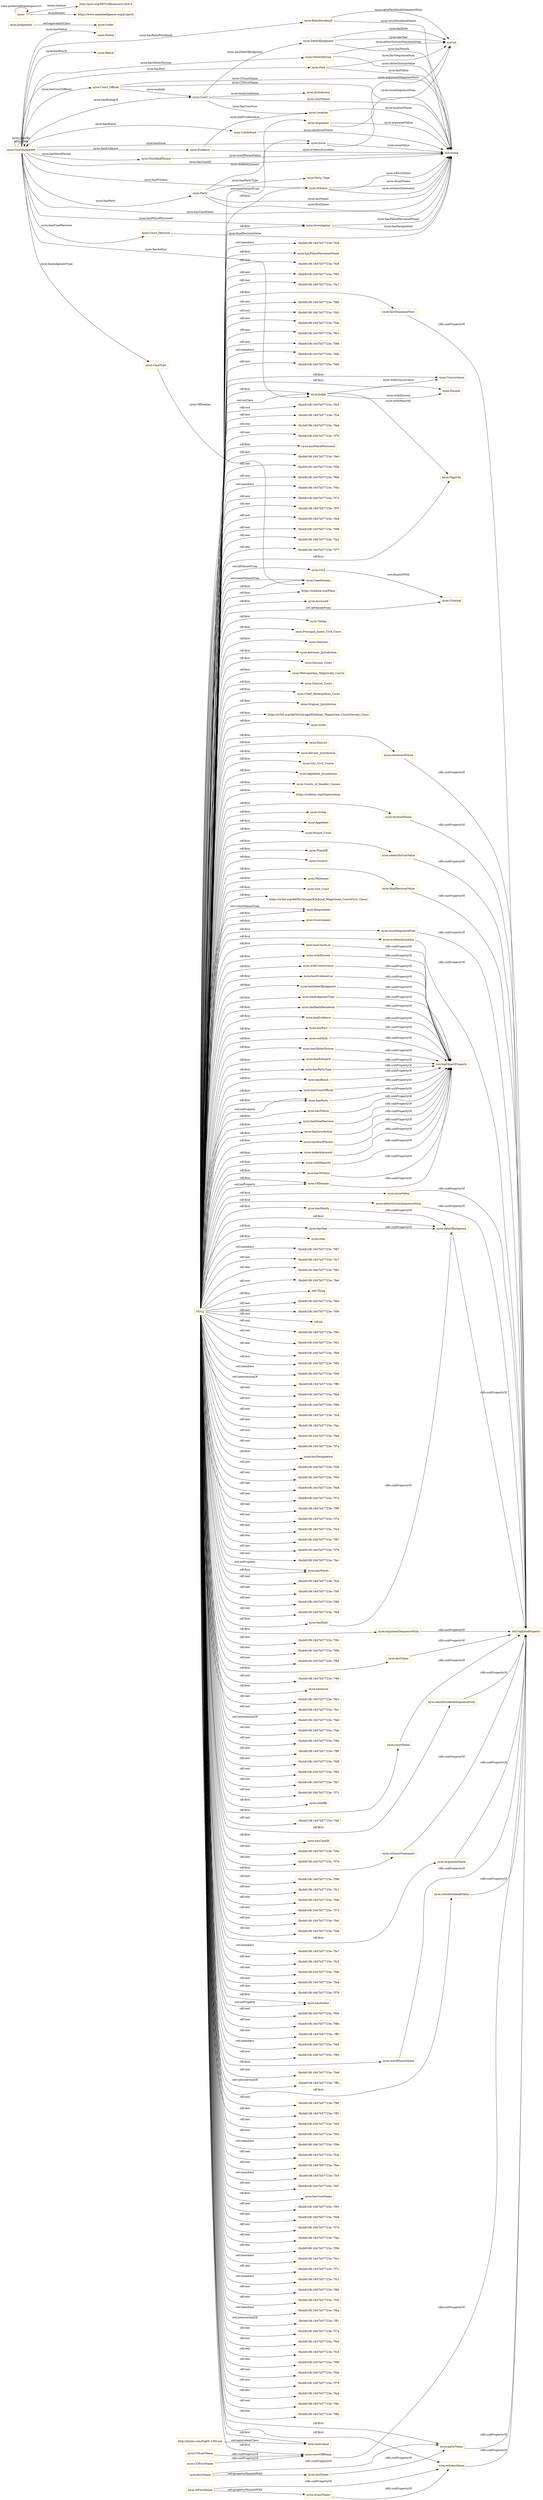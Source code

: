 digraph ar2dtool_diagram { 
rankdir=LR;
size="1501"
node [shape = rectangle, color="orange"]; "nyon:Statue" "nyon:CourtJudgment" "nyon:Order" "nyon:Issue" "nyon:Bench" "nyon:Investigator" "nyon:Party" "nyon:Fact" "nyon:Court_Decision" "nyon:Evidence" "https://schema.org/Place" "nyon:Accussed" "nyon:Civil" "nyon:Taluka" "nyon:Principal_Junior_Civil_Court" "nyon:Solicitor" "nyon:Advisory_Jurisdiction" "nyon:DateOfJudgment" "nyon:Session_Court" "nyon:Metropolitan_Magistrate_Courts" "nyon:District_Court" "nyon:Chief_Meterpolitan_Court" "nyon:Original_Jurisdiction" "nyon:RatioDecidendi" "nyon:Court_Official" "nyon:ObiterDictum" "http://xmlns.com/foaf/0.1/Person" "nyon:Court" "https://w3id.org/def/NyOnLegal#Judicial_Magistrate_Court(Second_Class)" "nyon:State" "nyon:Concurrence" "nyon:Witness" "nyon:Location" "nyon:District" "nyon:Review_Jurisdiction" "nyon:City_Civil_Courts" "nyon:Appellant_Jurisdiction" "nyon:Individual" "nyon:Judge" "nyon:Courts_of_Smaller_Causes" "nyon:Judgement" "nyon:Jurisdiction" "https://schema.org/Organization" "nyon:Criminal" "nyon:Group" "nyon:Appellant" "nyon:Munsif_Court" "nyon:CaseType" "nyon:CatchWord" "nyon:Dissent" "nyon:Party_Type" "nyon:Plaintiff" "nyon:Country" "nyon:Majority" "nyon:Argument" "nyon:Petitioner" "nyon:CaseDomain" "nyon:Sub_Court" "https://w3id.org/def/NyOnLegal#Judicial_Magistrate_Court(First_Class)" "nyon:WordAndPhrase" "nyon:Respondent" "nyon:Government" ; /*classes style*/
	"nyon:hasCourtOfficial" -> "owl:topObjectProperty" [ label = "rdfs:subPropertyOf" ];
	"nyon:catchwordValue" -> "owl:topDataProperty" [ label = "rdfs:subPropertyOf" ];
	"nyon:COFirstName" -> "nyon:courtOffName" [ label = "rdfs:subPropertyOf" ];
	"nyon:locationName" -> "owl:topDataProperty" [ label = "rdfs:subPropertyOf" ];
	"nyon:hasFinalDecision" -> "owl:topObjectProperty" [ label = "rdfs:subPropertyOf" ];
	"nyon:hasJurisdiction" -> "owl:topObjectProperty" [ label = "rdfs:subPropertyOf" ];
	"nyon:obiterDictumValue" -> "owl:topDataProperty" [ label = "rdfs:subPropertyOf" ];
	"nyon:" -> "http://purl.org/NET/rdflicense/cc-by4.0" [ label = "terms:license" ];
	"nyon:" -> "https://www.semintelligence.org/projects" [ label = "dc:publisher" ];
	"nyon:" -> "nyon:" [ label = "vann:preferredNamespaceUri" ];
	"nyon:makeArgument" -> "owl:topObjectProperty" [ label = "rdfs:subPropertyOf" ];
	"nyon:finalDecisionValue" -> "owl:topDataProperty" [ label = "rdfs:subPropertyOf" ];
	"nyon:hasWitness" -> "owl:topObjectProperty" [ label = "rdfs:subPropertyOf" ];
	"nyon:issueSequenceNum" -> "owl:topDataProperty" [ label = "rdfs:subPropertyOf" ];
	"nyon:partyName" -> "owl:topDataProperty" [ label = "rdfs:subPropertyOf" ];
	"nyon:withDissent" -> "owl:topObjectProperty" [ label = "rdfs:subPropertyOf" ];
	"nyon:withConcurrence" -> "owl:topObjectProperty" [ label = "rdfs:subPropertyOf" ];
	"nyon:evidenceLocation" -> "owl:topDataProperty" [ label = "rdfs:subPropertyOf" ];
	"nyon:hasJudgmentType" -> "owl:topObjectProperty" [ label = "rdfs:subPropertyOf" ];
	"nyon:hasRatioDecidendi" -> "owl:topObjectProperty" [ label = "rdfs:subPropertyOf" ];
	"nyon:hasEvidence" -> "owl:topObjectProperty" [ label = "rdfs:subPropertyOf" ];
	"nyon:hasFact" -> "owl:topObjectProperty" [ label = "rdfs:subPropertyOf" ];
	"nyon:witnessName" -> "owl:topDataProperty" [ label = "rdfs:subPropertyOf" ];
	"nyon:lastName" -> "nyon:partyName" [ label = "rdfs:subPropertyOf" ];
	"nyon:issueValue" -> "owl:topDataProperty" [ label = "rdfs:subPropertyOf" ];
	"nyon:obiterDictumSequenceNum" -> "owl:topDataProperty" [ label = "rdfs:subPropertyOf" ];
	"nyon:worksIn" -> "owl:topObjectProperty" [ label = "rdfs:subPropertyOf" ];
	"nyon:hasObiterDictum" -> "owl:topObjectProperty" [ label = "rdfs:subPropertyOf" ];
	"nyon:wLastName" -> "nyon:witnessName" [ label = "rdfs:subPropertyOf" ];
	"nyon:hasRulingOf" -> "owl:topObjectProperty" [ label = "rdfs:subPropertyOf" ];
	"nyon:hasPartyType" -> "owl:topObjectProperty" [ label = "rdfs:subPropertyOf" ];
	"nyon:hasDate" -> "nyon:dateOfJudgment" [ label = "rdfs:subPropertyOf" ];
	"nyon:argumentSequenceNum" -> "owl:topDataProperty" [ label = "rdfs:subPropertyOf" ];
	"nyon:hasBench" -> "owl:topObjectProperty" [ label = "rdfs:subPropertyOf" ];
	"nyon:factValue" -> "owl:topDataProperty" [ label = "rdfs:subPropertyOf" ];
	"nyon:courtName" -> "owl:topDataProperty" [ label = "rdfs:subPropertyOf" ];
	"NULL" -> "nyon:hasFinalDecision" [ label = "rdf:first" ];
	"NULL" -> "nyon:cites" [ label = "rdf:first" ];
	"NULL" -> "-5bcb8108:1847b57723e:-7f87" [ label = "owl:members" ];
	"NULL" -> "nyon:Government" [ label = "rdf:first" ];
	"NULL" -> "nyon:witnessName" [ label = "rdf:first" ];
	"NULL" -> "nyon:District" [ label = "rdf:first" ];
	"NULL" -> "-5bcb8108:1847b57723e:-7fc7" [ label = "rdf:rest" ];
	"NULL" -> "-5bcb8108:1847b57723e:-7f81" [ label = "rdf:rest" ];
	"NULL" -> "-5bcb8108:1847b57723e:-7fa6" [ label = "rdf:rest" ];
	"NULL" -> "owl:Thing" [ label = "rdf:first" ];
	"NULL" -> "-5bcb8108:1847b57723e:-7f8d" [ label = "rdf:rest" ];
	"NULL" -> "nyon:Issue" [ label = "owl:someValuesFrom" ];
	"NULL" -> "-5bcb8108:1847b57723e:-7f90" [ label = "rdf:rest" ];
	"NULL" -> "rdf:nil" [ label = "rdf:rest" ];
	"NULL" -> "-5bcb8108:1847b57723e:-7f6c" [ label = "rdf:rest" ];
	"NULL" -> "-5bcb8108:1847b57723e:-7fd1" [ label = "rdf:rest" ];
	"NULL" -> "-5bcb8108:1847b57723e:-7fb0" [ label = "rdf:rest" ];
	"NULL" -> "-5bcb8108:1847b57723e:-7f85" [ label = "rdf:rest" ];
	"NULL" -> "nyon:hasRulingOf" [ label = "rdf:first" ];
	"NULL" -> "-5bcb8108:1847b57723e:-7f6d" [ label = "owl:members" ];
	"NULL" -> "-5bcb8108:1847b57723e:-7ff6" [ label = "owl:intersectionOf" ];
	"NULL" -> "nyon:worksIn" [ label = "rdf:first" ];
	"NULL" -> "-5bcb8108:1847b57723e:-7fb4" [ label = "rdf:rest" ];
	"NULL" -> "-5bcb8108:1847b57723e:-7f89" [ label = "rdf:rest" ];
	"NULL" -> "-5bcb8108:1847b57723e:-7fcd" [ label = "rdf:rest" ];
	"NULL" -> "nyon:hasCourtOfficial" [ label = "rdf:first" ];
	"NULL" -> "nyon:Review_Jurisdiction" [ label = "rdf:first" ];
	"NULL" -> "nyon:Metropolitan_Magistrate_Courts" [ label = "rdf:first" ];
	"NULL" -> "-5bcb8108:1847b57723e:-7fac" [ label = "rdf:rest" ];
	"NULL" -> "-5bcb8108:1847b57723e:-7fa9" [ label = "rdf:rest" ];
	"NULL" -> "nyon:locationName" [ label = "rdf:first" ];
	"NULL" -> "-5bcb8108:1847b57723e:-7f7a" [ label = "rdf:rest" ];
	"NULL" -> "nyon:hasDesignation" [ label = "rdf:first" ];
	"NULL" -> "-5bcb8108:1847b57723e:-7fd9" [ label = "rdf:rest" ];
	"NULL" -> "nyon:Appellant_Jurisdiction" [ label = "rdf:first" ];
	"NULL" -> "-5bcb8108:1847b57723e:-7f93" [ label = "rdf:rest" ];
	"NULL" -> "nyon:withDissent" [ label = "rdf:first" ];
	"NULL" -> "-5bcb8108:1847b57723e:-7fb8" [ label = "rdf:rest" ];
	"NULL" -> "nyon:issueSequenceNum" [ label = "rdf:first" ];
	"NULL" -> "-5bcb8108:1847b57723e:-7f72" [ label = "rdf:rest" ];
	"NULL" -> "-5bcb8108:1847b57723e:-7f9f" [ label = "rdf:rest" ];
	"NULL" -> "nyon:Concurrence" [ label = "rdf:first" ];
	"NULL" -> "-5bcb8108:1847b57723e:-7f7e" [ label = "rdf:rest" ];
	"NULL" -> "nyon:Advisory_Jurisdiction" [ label = "rdf:first" ];
	"NULL" -> "-5bcb8108:1847b57723e:-7fe3" [ label = "rdf:rest" ];
	"NULL" -> "nyon:hasJurisdiction" [ label = "rdf:first" ];
	"NULL" -> "-5bcb8108:1847b57723e:-7f97" [ label = "rdf:rest" ];
	"NULL" -> "nyon:State" [ label = "rdf:first" ];
	"NULL" -> "-5bcb8108:1847b57723e:-7f76" [ label = "rdf:rest" ];
	"NULL" -> "-5bcb8108:1847b57723e:-7fa1" [ label = "rdf:rest" ];
	"NULL" -> "nyon:hasWords" [ label = "rdf:first" ];
	"NULL" -> "nyon:courtName" [ label = "rdf:first" ];
	"NULL" -> "nyon:hasRatioDecidendi" [ label = "rdf:first" ];
	"NULL" -> "-5bcb8108:1847b57723e:-7fc6" [ label = "rdf:rest" ];
	"NULL" -> "-5bcb8108:1847b57723e:-7fdf" [ label = "rdf:rest" ];
	"NULL" -> "-5bcb8108:1847b57723e:-7f80" [ label = "rdf:rest" ];
	"NULL" -> "-5bcb8108:1847b57723e:-7fa5" [ label = "rdf:rest" ];
	"NULL" -> "nyon:Majority" [ label = "rdf:first" ];
	"NULL" -> "nyon:ratioDecidendiSequenceNum" [ label = "rdf:first" ];
	"NULL" -> "nyon:City_Civil_Courts" [ label = "rdf:first" ];
	"NULL" -> "nyon:hasParty" [ label = "rdf:first" ];
	"NULL" -> "-5bcb8108:1847b57723e:-7f8c" [ label = "rdf:rest" ];
	"NULL" -> "nyon:Civil" [ label = "owl:allValuesFrom" ];
	"NULL" -> "nyon:issueValue" [ label = "rdf:first" ];
	"NULL" -> "-5bcb8108:1847b57723e:-7f6b" [ label = "rdf:rest" ];
	"NULL" -> "-5bcb8108:1847b57723e:-7f84" [ label = "rdf:rest" ];
	"NULL" -> "nyon:Original_Jurisdiction" [ label = "rdf:first" ];
	"NULL" -> "nyon:hasStatue" [ label = "rdf:first" ];
	"NULL" -> "nyon:Taluka" [ label = "rdf:first" ];
	"NULL" -> "nyon:Chief_Meterpolitan_Court" [ label = "rdf:first" ];
	"NULL" -> "nyon:evidenceLocation" [ label = "rdf:first" ];
	"NULL" -> "-5bcb8108:1847b57723e:-7f6f" [ label = "rdf:rest" ];
	"NULL" -> "nyon:Judge" [ label = "rdf:first" ];
	"NULL" -> "nyon:hasIssue" [ label = "rdf:first" ];
	"NULL" -> "-5bcb8108:1847b57723e:-7fb3" [ label = "rdf:rest" ];
	"NULL" -> "nyon:Respondent" [ label = "rdf:first" ];
	"NULL" -> "-5bcb8108:1847b57723e:-7fcc" [ label = "rdf:rest" ];
	"NULL" -> "-5bcb8108:1847b57723e:-7fed" [ label = "owl:intersectionOf" ];
	"NULL" -> "-5bcb8108:1847b57723e:-7fab" [ label = "rdf:rest" ];
	"NULL" -> "nyon:Judge" [ label = "owl:onClass" ];
	"NULL" -> "-5bcb8108:1847b57723e:-7f9a" [ label = "rdf:rest" ];
	"NULL" -> "-5bcb8108:1847b57723e:-7ff9" [ label = "rdf:rest" ];
	"NULL" -> "-5bcb8108:1847b57723e:-7fd8" [ label = "rdf:rest" ];
	"NULL" -> "-5bcb8108:1847b57723e:-7f92" [ label = "rdf:rest" ];
	"NULL" -> "-5bcb8108:1847b57723e:-7fb7" [ label = "rdf:rest" ];
	"NULL" -> "-5bcb8108:1847b57723e:-7f71" [ label = "rdf:rest" ];
	"NULL" -> "nyon:Individual" [ label = "rdf:first" ];
	"NULL" -> "nyon:hasPartyType" [ label = "rdf:first" ];
	"NULL" -> "nyon:citedBy" [ label = "rdf:first" ];
	"NULL" -> "nyon:hasWordPhrase" [ label = "rdf:first" ];
	"NULL" -> "-5bcb8108:1847b57723e:-7faf" [ label = "rdf:rest" ];
	"NULL" -> "nyon:witnessStatement" [ label = "rdf:first" ];
	"NULL" -> "nyon:hasCaseID" [ label = "rdf:first" ];
	"NULL" -> "nyon:hasWords" [ label = "owl:onProperty" ];
	"NULL" -> "-5bcb8108:1847b57723e:-7f9e" [ label = "rdf:rest" ];
	"NULL" -> "-5bcb8108:1847b57723e:-7f7d" [ label = "rdf:rest" ];
	"NULL" -> "nyon:withMajority" [ label = "rdf:first" ];
	"NULL" -> "-5bcb8108:1847b57723e:-7f96" [ label = "rdf:rest" ];
	"NULL" -> "-5bcb8108:1847b57723e:-7fc1" [ label = "rdf:rest" ];
	"NULL" -> "-5bcb8108:1847b57723e:-7fda" [ label = "rdf:rest" ];
	"NULL" -> "nyon:District_Court" [ label = "rdf:first" ];
	"NULL" -> "nyon:Courts_of_Smaller_Causes" [ label = "rdf:first" ];
	"NULL" -> "-5bcb8108:1847b57723e:-7f75" [ label = "rdf:rest" ];
	"NULL" -> "-5bcb8108:1847b57723e:-7fa0" [ label = "rdf:rest" ];
	"NULL" -> "nyon:Sub_Court" [ label = "rdf:first" ];
	"NULL" -> "nyon:makeArgument" [ label = "rdf:first" ];
	"NULL" -> "nyon:hasBench" [ label = "rdf:first" ];
	"NULL" -> "nyon:catchwordValue" [ label = "rdf:first" ];
	"NULL" -> "-5bcb8108:1847b57723e:-7fe6" [ label = "rdf:rest" ];
	"NULL" -> "nyon:argumentSequenceNum" [ label = "rdf:first" ];
	"NULL" -> "nyon:argumentValue" [ label = "rdf:first" ];
	"NULL" -> "-5bcb8108:1847b57723e:-7fe7" [ label = "owl:members" ];
	"NULL" -> "-5bcb8108:1847b57723e:-7fc5" [ label = "rdf:rest" ];
	"NULL" -> "nyon:Witness" [ label = "rdf:first" ];
	"NULL" -> "-5bcb8108:1847b57723e:-7fde" [ label = "rdf:rest" ];
	"NULL" -> "-5bcb8108:1847b57723e:-7fa4" [ label = "rdf:rest" ];
	"NULL" -> "-5bcb8108:1847b57723e:-7f79" [ label = "rdf:rest" ];
	"NULL" -> "nyon:hasAuthor" [ label = "owl:onProperty" ];
	"NULL" -> "-5bcb8108:1847b57723e:-7fbd" [ label = "rdf:rest" ];
	"NULL" -> "nyon:dateOfJudgment" [ label = "rdf:first" ];
	"NULL" -> "-5bcb8108:1847b57723e:-7f8b" [ label = "rdf:rest" ];
	"NULL" -> "-5bcb8108:1847b57723e:-7ff0" [ label = "rdf:rest" ];
	"NULL" -> "-5bcb8108:1847b57723e:-7fd4" [ label = "owl:members" ];
	"NULL" -> "-5bcb8108:1847b57723e:-7f83" [ label = "rdf:rest" ];
	"NULL" -> "nyon:OfDomian" [ label = "rdf:first" ];
	"NULL" -> "-5bcb8108:1847b57723e:-7fa8" [ label = "rdf:rest" ];
	"NULL" -> "-5bcb8108:1847b57723e:-7ffb" [ label = "owl:intersectionOf" ];
	"NULL" -> "nyon:wordPhraseValue" [ label = "rdf:first" ];
	"NULL" -> "-5bcb8108:1847b57723e:-7f8f" [ label = "rdf:rest" ];
	"NULL" -> "-5bcb8108:1847b57723e:-7ff4" [ label = "rdf:rest" ];
	"NULL" -> "nyon:withConcurrence" [ label = "rdf:first" ];
	"NULL" -> "-5bcb8108:1847b57723e:-7fd3" [ label = "rdf:rest" ];
	"NULL" -> "-5bcb8108:1847b57723e:-7fb2" [ label = "rdf:rest" ];
	"NULL" -> "-5bcb8108:1847b57723e:-7f9b" [ label = "owl:members" ];
	"NULL" -> "-5bcb8108:1847b57723e:-7fcb" [ label = "rdf:rest" ];
	"NULL" -> "-5bcb8108:1847b57723e:-7faa" [ label = "rdf:rest" ];
	"NULL" -> "-5bcb8108:1847b57723e:-7fcf" [ label = "owl:members" ];
	"NULL" -> "nyon:Session_Court" [ label = "rdf:first" ];
	"NULL" -> "nyon:ratioDecidendiValue" [ label = "rdf:first" ];
	"NULL" -> "nyon:hasAuthor" [ label = "rdf:first" ];
	"NULL" -> "https://schema.org/Organization" [ label = "rdf:first" ];
	"NULL" -> "-5bcb8108:1847b57723e:-7fd7" [ label = "rdf:rest" ];
	"NULL" -> "nyon:hasCaseName" [ label = "rdf:first" ];
	"NULL" -> "-5bcb8108:1847b57723e:-7f91" [ label = "rdf:rest" ];
	"NULL" -> "-5bcb8108:1847b57723e:-7fb6" [ label = "rdf:rest" ];
	"NULL" -> "nyon:hasEvidenceLoc" [ label = "rdf:first" ];
	"NULL" -> "-5bcb8108:1847b57723e:-7f70" [ label = "rdf:rest" ];
	"NULL" -> "nyon:courtOffName" [ label = "rdf:first" ];
	"NULL" -> "-5bcb8108:1847b57723e:-7fae" [ label = "rdf:rest" ];
	"NULL" -> "nyon:hasFact" [ label = "rdf:first" ];
	"NULL" -> "-5bcb8108:1847b57723e:-7f9d" [ label = "rdf:rest" ];
	"NULL" -> "nyon:factValue" [ label = "rdf:first" ];
	"NULL" -> "-5bcb8108:1847b57723e:-7fe1" [ label = "owl:members" ];
	"NULL" -> "-5bcb8108:1847b57723e:-7f7c" [ label = "rdf:rest" ];
	"NULL" -> "nyon:hasWitness" [ label = "rdf:first" ];
	"NULL" -> "-5bcb8108:1847b57723e:-7fc2" [ label = "owl:members" ];
	"NULL" -> "-5bcb8108:1847b57723e:-7f95" [ label = "rdf:rest" ];
	"NULL" -> "-5bcb8108:1847b57723e:-7fc0" [ label = "rdf:rest" ];
	"NULL" -> "-5bcb8108:1847b57723e:-7fba" [ label = "owl:members" ];
	"NULL" -> "-5bcb8108:1847b57723e:-7ff1" [ label = "owl:intersectionOf" ];
	"NULL" -> "-5bcb8108:1847b57723e:-7f74" [ label = "rdf:rest" ];
	"NULL" -> "nyon:Plaintiff" [ label = "rdf:first" ];
	"NULL" -> "nyon:hasParty" [ label = "owl:onProperty" ];
	"NULL" -> "nyon:Munsif_Court" [ label = "rdf:first" ];
	"NULL" -> "-5bcb8108:1847b57723e:-7fe5" [ label = "rdf:rest" ];
	"NULL" -> "nyon:hasEvidence" [ label = "rdf:first" ];
	"NULL" -> "https://w3id.org/def/NyOnLegal#Judicial_Magistrate_Court(First_Class)" [ label = "rdf:first" ];
	"NULL" -> "-5bcb8108:1847b57723e:-7fc4" [ label = "rdf:rest" ];
	"NULL" -> "nyon:OfDomian" [ label = "owl:onProperty" ];
	"NULL" -> "-5bcb8108:1847b57723e:-7f99" [ label = "rdf:rest" ];
	"NULL" -> "-5bcb8108:1847b57723e:-7fdd" [ label = "rdf:rest" ];
	"NULL" -> "-5bcb8108:1847b57723e:-7f78" [ label = "rdf:rest" ];
	"NULL" -> "-5bcb8108:1847b57723e:-7fa3" [ label = "rdf:rest" ];
	"NULL" -> "-5bcb8108:1847b57723e:-7fbc" [ label = "rdf:rest" ];
	"NULL" -> "nyon:Petitioner" [ label = "rdf:first" ];
	"NULL" -> "nyon:Group" [ label = "rdf:first" ];
	"NULL" -> "-5bcb8108:1847b57723e:-7f8a" [ label = "rdf:rest" ];
	"NULL" -> "nyon:hasYear" [ label = "rdf:first" ];
	"NULL" -> "-5bcb8108:1847b57723e:-7fc9" [ label = "owl:members" ];
	"NULL" -> "nyon:hasPolicePersonnelName" [ label = "rdf:first" ];
	"NULL" -> "-5bcb8108:1847b57723e:-7fc8" [ label = "rdf:rest" ];
	"NULL" -> "-5bcb8108:1847b57723e:-7f82" [ label = "rdf:rest" ];
	"NULL" -> "-5bcb8108:1847b57723e:-7fa7" [ label = "rdf:rest" ];
	"NULL" -> "nyon:hasCourtLoc" [ label = "rdf:first" ];
	"NULL" -> "nyon:Respondent" [ label = "owl:someValuesFrom" ];
	"NULL" -> "-5bcb8108:1847b57723e:-7f8e" [ label = "rdf:rest" ];
	"NULL" -> "nyon:Criminal" [ label = "owl:allValuesFrom" ];
	"NULL" -> "-5bcb8108:1847b57723e:-7fd2" [ label = "rdf:rest" ];
	"NULL" -> "-5bcb8108:1847b57723e:-7feb" [ label = "rdf:rest" ];
	"NULL" -> "-5bcb8108:1847b57723e:-7fb1" [ label = "rdf:rest" ];
	"NULL" -> "nyon:finalDecisionValue" [ label = "rdf:first" ];
	"NULL" -> "nyon:hasObiterDictum" [ label = "rdf:first" ];
	"NULL" -> "-5bcb8108:1847b57723e:-7f86" [ label = "rdf:rest" ];
	"NULL" -> "nyon:obiterDictumValue" [ label = "rdf:first" ];
	"NULL" -> "https://w3id.org/def/NyOnLegal#Judicial_Magistrate_Court(Second_Class)" [ label = "rdf:first" ];
	"NULL" -> "-5bcb8108:1847b57723e:-7fdb" [ label = "owl:members" ];
	"NULL" -> "nyon:Dissent" [ label = "rdf:first" ];
	"NULL" -> "nyon:Investigator" [ label = "rdf:first" ];
	"NULL" -> "nyon:Country" [ label = "rdf:first" ];
	"NULL" -> "nyon:CaseDomain" [ label = "owl:someValuesFrom" ];
	"NULL" -> "nyon:obiterDictumSequenceNum" [ label = "rdf:first" ];
	"NULL" -> "-5bcb8108:1847b57723e:-7fd6" [ label = "rdf:rest" ];
	"NULL" -> "nyon:hasDateOfJudgment" [ label = "rdf:first" ];
	"NULL" -> "nyon:factSequenceNum" [ label = "rdf:first" ];
	"NULL" -> "https://schema.org/Place" [ label = "rdf:first" ];
	"NULL" -> "-5bcb8108:1847b57723e:-7fb5" [ label = "rdf:rest" ];
	"NULL" -> "nyon:Accussed" [ label = "rdf:first" ];
	"NULL" -> "nyon:Principal_Junior_Civil_Court" [ label = "rdf:first" ];
	"NULL" -> "-5bcb8108:1847b57723e:-7fce" [ label = "rdf:rest" ];
	"NULL" -> "nyon:Appellant" [ label = "rdf:first" ];
	"NULL" -> "-5bcb8108:1847b57723e:-7fad" [ label = "rdf:rest" ];
	"NULL" -> "-5bcb8108:1847b57723e:-7f7b" [ label = "rdf:rest" ];
	"NULL" -> "nyon:hasPolicePersonnel" [ label = "rdf:first" ];
	"NULL" -> "-5bcb8108:1847b57723e:-7fe0" [ label = "rdf:rest" ];
	"NULL" -> "-5bcb8108:1847b57723e:-7f94" [ label = "rdf:rest" ];
	"NULL" -> "-5bcb8108:1847b57723e:-7fb9" [ label = "rdf:rest" ];
	"NULL" -> "nyon:hasJudgmentType" [ label = "rdf:first" ];
	"NULL" -> "-5bcb8108:1847b57723e:-7fbe" [ label = "owl:members" ];
	"NULL" -> "nyon:hasDate" [ label = "rdf:first" ];
	"NULL" -> "-5bcb8108:1847b57723e:-7f73" [ label = "rdf:rest" ];
	"NULL" -> "nyon:CaseDomain" [ label = "rdf:first" ];
	"NULL" -> "-5bcb8108:1847b57723e:-7f7f" [ label = "rdf:rest" ];
	"NULL" -> "-5bcb8108:1847b57723e:-7fe4" [ label = "rdf:rest" ];
	"NULL" -> "nyon:Solicitor" [ label = "rdf:first" ];
	"NULL" -> "-5bcb8108:1847b57723e:-7f98" [ label = "rdf:rest" ];
	"NULL" -> "-5bcb8108:1847b57723e:-7fa2" [ label = "rdf:rest" ];
	"NULL" -> "-5bcb8108:1847b57723e:-7f77" [ label = "rdf:rest" ];
	"NULL" -> "nyon:hasMonth" [ label = "rdf:first" ];
	"NULL" -> "nyon:partyName" [ label = "rdf:first" ];
	"nyon:Civil" -> "nyon:Criminal" [ label = "owl:disjointWith" ];
	"nyon:hasYear" -> "nyon:dateOfJudgment" [ label = "rdfs:subPropertyOf" ];
	"nyon:hasEvidenceLoc" -> "owl:topObjectProperty" [ label = "rdfs:subPropertyOf" ];
	"nyon:witnessStatement" -> "owl:topDataProperty" [ label = "rdfs:subPropertyOf" ];
	"nyon:wFirstName" -> "nyon:wLastName" [ label = "owl:propertyDisjointWith" ];
	"nyon:wFirstName" -> "nyon:witnessName" [ label = "rdfs:subPropertyOf" ];
	"nyon:factSequenceNum" -> "owl:topDataProperty" [ label = "rdfs:subPropertyOf" ];
	"nyon:firstName" -> "nyon:lastName" [ label = "owl:propertyDisjointWith" ];
	"nyon:firstName" -> "nyon:partyName" [ label = "rdfs:subPropertyOf" ];
	"nyon:hasCourtLoc" -> "owl:topObjectProperty" [ label = "rdfs:subPropertyOf" ];
	"nyon:hasDateOfJudgment" -> "owl:topObjectProperty" [ label = "rdfs:subPropertyOf" ];
	"nyon:dateOfJudgment" -> "owl:topDataProperty" [ label = "rdfs:subPropertyOf" ];
	"http://xmlns.com/foaf/0.1/Person" -> "nyon:Individual" [ label = "owl:equivalentClass" ];
	"nyon:wordPhraseValue" -> "owl:topDataProperty" [ label = "rdfs:subPropertyOf" ];
	"nyon:hasMonth" -> "nyon:dateOfJudgment" [ label = "rdfs:subPropertyOf" ];
	"nyon:withMajority" -> "owl:topObjectProperty" [ label = "rdfs:subPropertyOf" ];
	"nyon:argumentValue" -> "owl:topDataProperty" [ label = "rdfs:subPropertyOf" ];
	"nyon:OfDomian" -> "owl:topObjectProperty" [ label = "rdfs:subPropertyOf" ];
	"nyon:Judgement" -> "nyon:Order" [ label = "owl:equivalentClass" ];
	"nyon:courtOffName" -> "owl:topDataProperty" [ label = "rdfs:subPropertyOf" ];
	"nyon:ratioDecidendiValue" -> "owl:topDataProperty" [ label = "rdfs:subPropertyOf" ];
	"nyon:ratioDecidendiSequenceNum" -> "owl:topDataProperty" [ label = "rdfs:subPropertyOf" ];
	"nyon:COLastName" -> "nyon:courtOffName" [ label = "rdfs:subPropertyOf" ];
	"nyon:hasWordPhrase" -> "owl:topObjectProperty" [ label = "rdfs:subPropertyOf" ];
	"nyon:hasStatue" -> "owl:topObjectProperty" [ label = "rdfs:subPropertyOf" ];
	"nyon:hasParty" -> "owl:topObjectProperty" [ label = "rdfs:subPropertyOf" ];
	"nyon:Court" -> "xsd:string" [ label = "nyon:courtName" ];
	"nyon:Court" -> "nyon:Jurisdiction" [ label = "nyon:hasJurisdiction" ];
	"nyon:WordAndPhrase" -> "xsd:string" [ label = "nyon:wordPhraseValue" ];
	"nyon:Judge" -> "nyon:Dissent" [ label = "nyon:withDissent" ];
	"nyon:CourtJudgment" -> "nyon:Bench" [ label = "nyon:hasBench" ];
	"nyon:CourtJudgment" -> "nyon:Statue" [ label = "nyon:hasStatue" ];
	"nyon:CatchWord" -> "xsd:string" [ label = "nyon:catchwordValue" ];
	"nyon:Location" -> "xsd:string" [ label = "nyon:locationName" ];
	"nyon:CourtJudgment" -> "nyon:CourtJudgment" [ label = "nyon:cites" ];
	"nyon:CourtJudgment" -> "nyon:Investigator" [ label = "nyon:hasPolicePersonnel" ];
	"nyon:CourtJudgment" -> "nyon:Witness" [ label = "nyon:hasWitness" ];
	"nyon:Court_Decision" -> "xsd:string" [ label = "nyon:finalDecisionValue" ];
	"nyon:DateOfJudgment" -> "xsd:int" [ label = "nyon:hasDate" ];
	"nyon:Party" -> "xsd:string" [ label = "nyon:firstName" ];
	"nyon:Argument" -> "xsd:string" [ label = "nyon:argumentValue" ];
	"nyon:Party" -> "nyon:Argument" [ label = "nyon:makeArgument" ];
	"nyon:CaseType" -> "nyon:CaseDomain" [ label = "nyon:OfDomian" ];
	"nyon:CourtJudgment" -> "nyon:CourtJudgment" [ label = "nyon:citedBy" ];
	"nyon:Fact" -> "xsd:string" [ label = "nyon:factValue" ];
	"nyon:CourtJudgment" -> "nyon:CaseType" [ label = "nyon:hasJudgmentType" ];
	"nyon:Judge" -> "nyon:Majority" [ label = "nyon:withMajority" ];
	"nyon:Evidence" -> "nyon:Location" [ label = "nyon:hasEvidenceLoc" ];
	"nyon:CourtJudgment" -> "nyon:CatchWord" [ label = "nyon:hasWords" ];
	"nyon:Investigator" -> "xsd:string" [ label = "nyon:hasDesignation" ];
	"nyon:RatioDecidendi" -> "xsd:int" [ label = "nyon:ratioDecidendiSequenceNum" ];
	"nyon:Fact" -> "xsd:int" [ label = "nyon:factSequenceNum" ];
	"nyon:CourtJudgment" -> "nyon:Issue" [ label = "nyon:hasIssue" ];
	"nyon:CourtJudgment" -> "xsd:string" [ label = "nyon:hasCaseID" ];
	"nyon:Court_Official" -> "xsd:string" [ label = "nyon:COFirstName" ];
	"nyon:Issue" -> "xsd:string" [ label = "nyon:issueValue" ];
	"nyon:Court" -> "nyon:DateOfJudgment" [ label = "nyon:hasDateOfJudgment" ];
	"nyon:Court_Official" -> "xsd:string" [ label = "nyon:COLastName" ];
	"nyon:RatioDecidendi" -> "xsd:string" [ label = "nyon:ratioDecidendiValue" ];
	"nyon:Party" -> "xsd:string" [ label = "nyon:lastName" ];
	"nyon:Witness" -> "xsd:string" [ label = "nyon:wFirstName" ];
	"nyon:CourtJudgment" -> "nyon:Judge" [ label = "nyon:hasAuthor" ];
	"nyon:CourtJudgment" -> "nyon:Court_Official" [ label = "nyon:hasCourtOfficial" ];
	"nyon:Evidence" -> "xsd:string" [ label = "nyon:evidenceLocation" ];
	"nyon:DateOfJudgment" -> "xsd:int" [ label = "nyon:hasYear" ];
	"nyon:CourtJudgment" -> "nyon:Fact" [ label = "nyon:hasFact" ];
	"nyon:ObiterDictum" -> "xsd:int" [ label = "nyon:obiterDictumSequenceNum" ];
	"nyon:Argument" -> "xsd:int" [ label = "nyon:argumentSequenceNum" ];
	"nyon:Judge" -> "nyon:Concurrence" [ label = "nyon:withConcurrence" ];
	"nyon:CourtJudgment" -> "nyon:Court" [ label = "nyon:hasRulingOf" ];
	"nyon:Court" -> "nyon:Location" [ label = "nyon:hasCourtLoc" ];
	"nyon:Witness" -> "xsd:string" [ label = "nyon:wLastName" ];
	"nyon:CourtJudgment" -> "xsd:string" [ label = "nyon:hasCaseName" ];
	"nyon:Investigator" -> "xsd:string" [ label = "nyon:hasPolicePersonnelName" ];
	"nyon:CourtJudgment" -> "nyon:Court_Decision" [ label = "nyon:hasFinalDecision" ];
	"nyon:CourtJudgment" -> "nyon:ObiterDictum" [ label = "nyon:hasObiterDictum" ];
	"nyon:Court_Official" -> "nyon:Court" [ label = "nyon:worksIn" ];
	"nyon:CourtJudgment" -> "nyon:RatioDecidendi" [ label = "nyon:hasRatioDecidendi" ];
	"nyon:Issue" -> "xsd:int" [ label = "nyon:issueSequenceNum" ];
	"nyon:Witness" -> "xsd:string" [ label = "nyon:witnessStatement" ];
	"nyon:CourtJudgment" -> "nyon:Party" [ label = "nyon:hasParty" ];
	"nyon:CourtJudgment" -> "nyon:WordAndPhrase" [ label = "nyon:hasWordPhrase" ];
	"nyon:Party" -> "nyon:Party_Type" [ label = "nyon:hasPartyType" ];
	"nyon:ObiterDictum" -> "xsd:string" [ label = "nyon:obiterDictumValue" ];
	"nyon:CourtJudgment" -> "nyon:Evidence" [ label = "nyon:hasEvidence" ];
	"nyon:DateOfJudgment" -> "xsd:string" [ label = "nyon:hasMonth" ];

}
